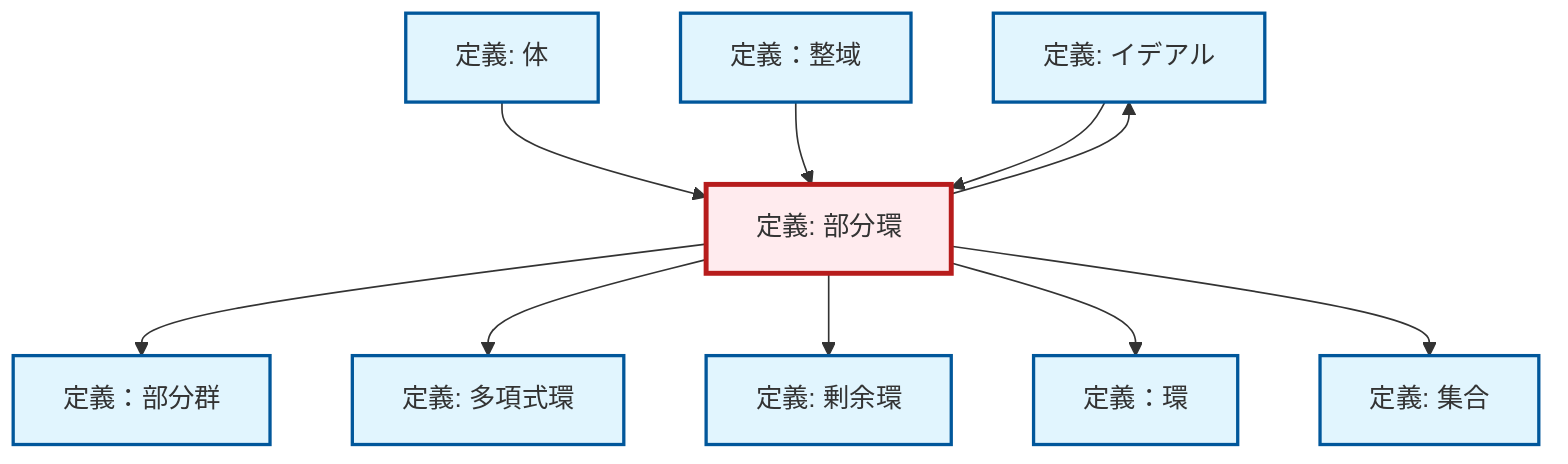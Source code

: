 graph TD
    classDef definition fill:#e1f5fe,stroke:#01579b,stroke-width:2px
    classDef theorem fill:#f3e5f5,stroke:#4a148c,stroke-width:2px
    classDef axiom fill:#fff3e0,stroke:#e65100,stroke-width:2px
    classDef example fill:#e8f5e9,stroke:#1b5e20,stroke-width:2px
    classDef current fill:#ffebee,stroke:#b71c1c,stroke-width:3px
    def-ring["定義：環"]:::definition
    def-ideal["定義: イデアル"]:::definition
    def-polynomial-ring["定義: 多項式環"]:::definition
    def-subring["定義: 部分環"]:::definition
    def-quotient-ring["定義: 剰余環"]:::definition
    def-integral-domain["定義：整域"]:::definition
    def-subgroup["定義：部分群"]:::definition
    def-field["定義: 体"]:::definition
    def-set["定義: 集合"]:::definition
    def-field --> def-subring
    def-subring --> def-subgroup
    def-subring --> def-polynomial-ring
    def-subring --> def-quotient-ring
    def-subring --> def-ring
    def-subring --> def-ideal
    def-subring --> def-set
    def-integral-domain --> def-subring
    def-ideal --> def-subring
    class def-subring current